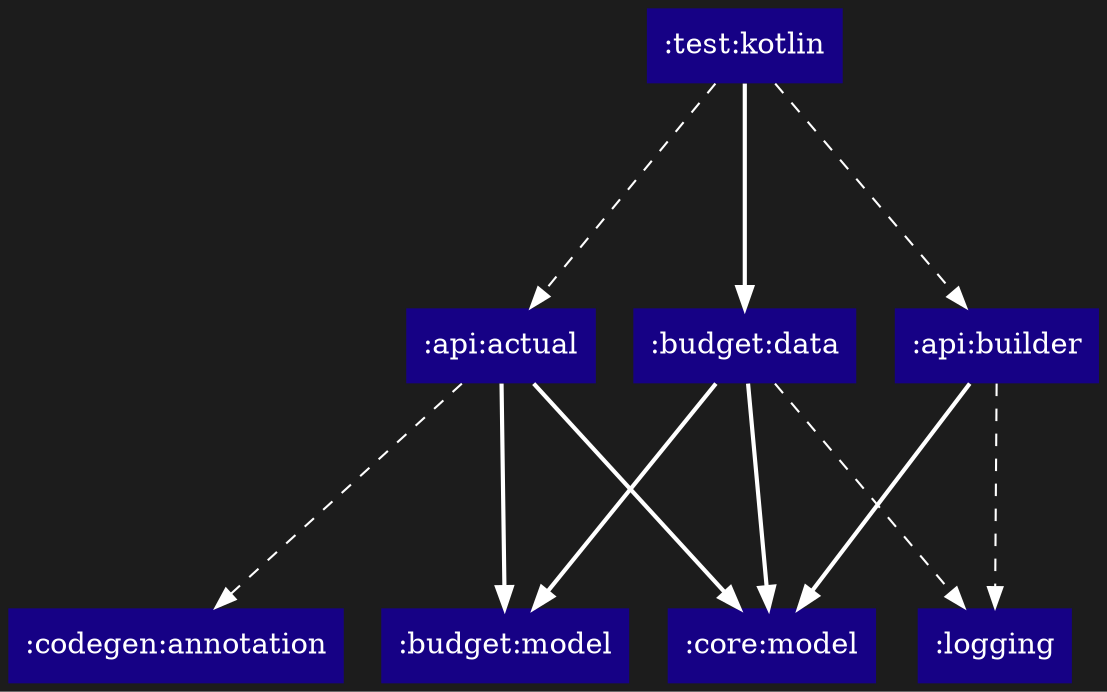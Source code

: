 digraph {
  edge [arrowhead="normal",color="white"]
  graph [layout="dot",bgcolor="#1c1c1c",rankdir="TB",ranksep="1.5"]
  node [shape="box",style="filled",fontcolor="white",color="transparent"]
  ":api:actual" [fillcolor="#160185"]
  ":api:builder" [fillcolor="#160185"]
  ":budget:data" [fillcolor="#160185"]
  ":budget:model" [fillcolor="#160185"]
  ":codegen:annotation" [fillcolor="#160185"]
  ":core:model" [fillcolor="#160185"]
  ":logging" [fillcolor="#160185"]
  ":test:kotlin" [fillcolor="#160185"]
  ":api:actual" -> ":budget:model" [style="bold"]
  ":api:actual" -> ":codegen:annotation" [style="dashed"]
  ":api:actual" -> ":core:model" [style="bold"]
  ":api:builder" -> ":core:model" [style="bold"]
  ":api:builder" -> ":logging" [style="dashed"]
  ":budget:data" -> ":budget:model" [style="bold"]
  ":budget:data" -> ":core:model" [style="bold"]
  ":budget:data" -> ":logging" [style="dashed"]
  ":test:kotlin" -> ":api:actual" [style="dashed"]
  ":test:kotlin" -> ":api:builder" [style="dashed"]
  ":test:kotlin" -> ":budget:data" [style="bold"]
}
